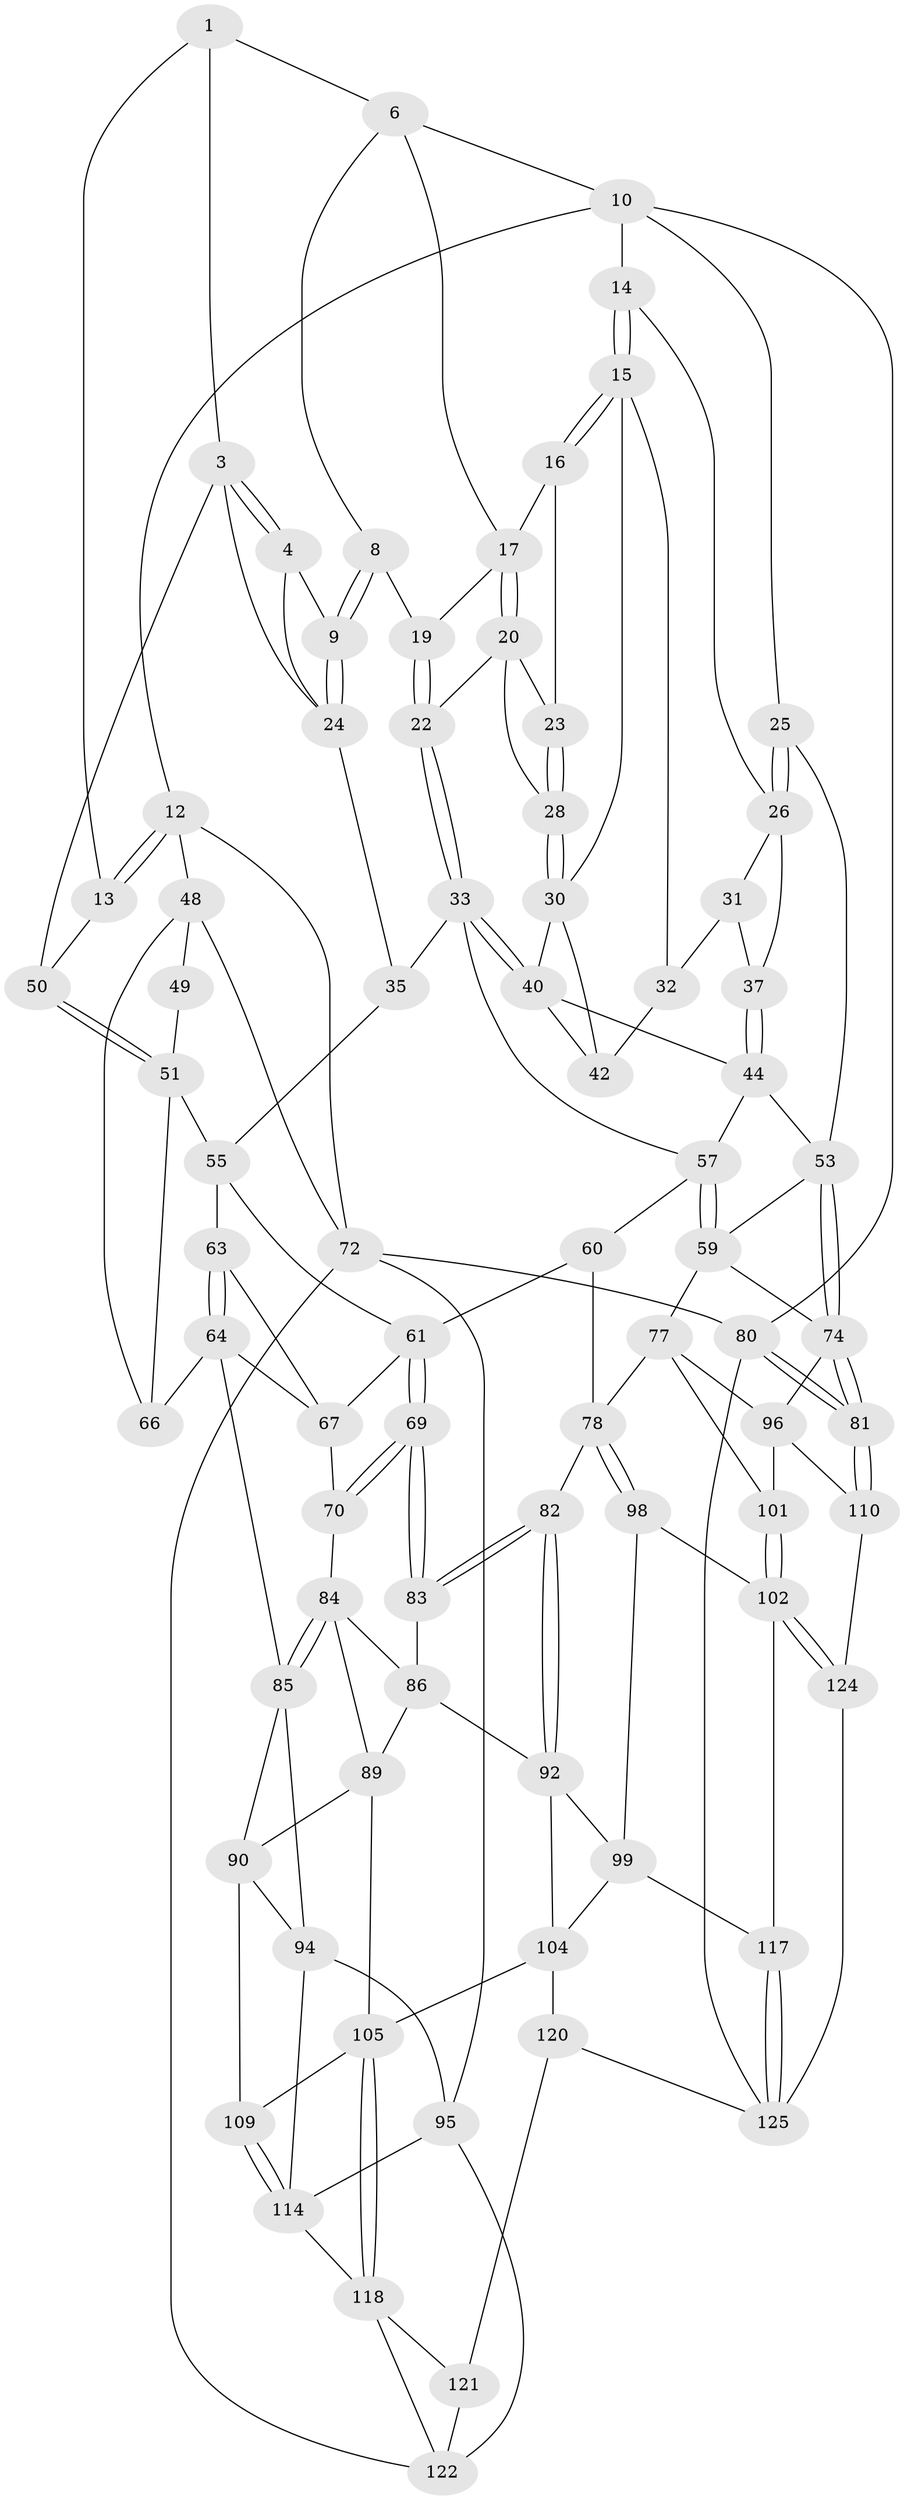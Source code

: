 // Generated by graph-tools (version 1.1) at 2025/52/02/27/25 19:52:44]
// undirected, 79 vertices, 174 edges
graph export_dot {
graph [start="1"]
  node [color=gray90,style=filled];
  1 [pos="+0.41777034075146885+0",super="+2"];
  3 [pos="+0.2555794846093142+0.1548944656809234",super="+43"];
  4 [pos="+0.3775222677285538+0.04463397025480287",super="+5"];
  6 [pos="+0.5668379669513322+0",super="+7"];
  8 [pos="+0.4812889422522991+0.09449161116961141"];
  9 [pos="+0.4559217232114991+0.10767997827982091"];
  10 [pos="+0.8491968546883756+0",super="+11"];
  12 [pos="+0+0"];
  13 [pos="+0+0",super="+47"];
  14 [pos="+0.800789341305515+0"];
  15 [pos="+0.7779328430666375+0.024075743683674242",super="+29"];
  16 [pos="+0.6965632745728847+0.0483443005988598"];
  17 [pos="+0.596705245674093+0",super="+18"];
  19 [pos="+0.5498594819283149+0.10545489309955251"];
  20 [pos="+0.617432455810016+0.03629157897840004",super="+21"];
  22 [pos="+0.5612058277613733+0.11420287875618217"];
  23 [pos="+0.6547077063212747+0.07190005521128401"];
  24 [pos="+0.4554533164910773+0.10826041461525897",super="+36"];
  25 [pos="+1+0"];
  26 [pos="+0.946226504445983+0.09728734282619833",super="+27"];
  28 [pos="+0.6730508682546771+0.14521880077667076"];
  30 [pos="+0.6749466777957901+0.14799341039789626",super="+39"];
  31 [pos="+0.8389412046160658+0.160262044886999",super="+38"];
  32 [pos="+0.7709065923984264+0.08433422631238155",super="+41"];
  33 [pos="+0.56040830825636+0.30804362698854987",super="+34"];
  35 [pos="+0.47151390143238325+0.27989452424262484"];
  37 [pos="+0.8941302099886075+0.2290095352758759"];
  40 [pos="+0.588357506862923+0.285856055226433",super="+46"];
  42 [pos="+0.7355381935475802+0.2067404291412227"];
  44 [pos="+0.9045427729410389+0.2551147324677223",super="+45"];
  48 [pos="+0+0.20256065724053626",super="+71"];
  49 [pos="+0.0829064327066685+0.258469350487133"];
  50 [pos="+0.22873510094447427+0.2533881551889189"];
  51 [pos="+0.21762303347471043+0.31877744107842493",super="+52"];
  53 [pos="+1+0.25434732047288683",super="+54"];
  55 [pos="+0.36730570695222614+0.37254001968834854",super="+56"];
  57 [pos="+0.7647801371759411+0.4378992692294334",super="+58"];
  59 [pos="+0.8956171191833968+0.5638985674763534",super="+76"];
  60 [pos="+0.5439682831202696+0.5004662015678785"];
  61 [pos="+0.4313692276955406+0.543968454679091",super="+62"];
  63 [pos="+0.26233452082257724+0.43711908597808297"];
  64 [pos="+0.06708443571372882+0.5358713549859174",super="+65"];
  66 [pos="+0+0.517926642129918"];
  67 [pos="+0.27433799877033277+0.4469594835617184",super="+68"];
  69 [pos="+0.3805238761842163+0.6161533312482533"];
  70 [pos="+0.27259162869944364+0.6052236825298621"];
  72 [pos="+0+0.6366951801227155",super="+73"];
  74 [pos="+1+0.5883516971149065",super="+75"];
  77 [pos="+0.6717410859996132+0.6745085098558375",super="+97"];
  78 [pos="+0.6379057303967072+0.6601344654596463",super="+79"];
  80 [pos="+1+1"];
  81 [pos="+1+1"];
  82 [pos="+0.4636812292376603+0.7380582973088828"];
  83 [pos="+0.3809182333948927+0.6212564198925382"];
  84 [pos="+0.2201183678440776+0.6743944032081718",super="+88"];
  85 [pos="+0.09557433324222288+0.6439692475610042",super="+91"];
  86 [pos="+0.3529323538994007+0.6752751283151294",super="+87"];
  89 [pos="+0.2010975822032568+0.744809292806299",super="+100"];
  90 [pos="+0.17523917671645292+0.7641805019822676",super="+107"];
  92 [pos="+0.4647283475793646+0.7585827313719518",super="+93"];
  94 [pos="+0.10621967894588862+0.779881241565307",super="+108"];
  95 [pos="+0.07900170472554982+0.7941342092751715",super="+116"];
  96 [pos="+0.8931403942416292+0.733546165583633",super="+111"];
  98 [pos="+0.5569476814867266+0.7915565626835301"];
  99 [pos="+0.5443492709558562+0.7902076718817972",super="+112"];
  101 [pos="+0.7044988846888464+0.8528704899402215"];
  102 [pos="+0.6935435230280041+0.8970433509602563",super="+103"];
  104 [pos="+0.4098143759245659+0.8365114788706302",super="+113"];
  105 [pos="+0.3210244227909079+0.8375790147352751",super="+106"];
  109 [pos="+0.202779894769405+0.8089740835330065"];
  110 [pos="+0.9514395577916366+0.9205568584875674"];
  114 [pos="+0.17015791057938912+0.8901865497889555",super="+115"];
  117 [pos="+0.48012580241073544+0.9088325082056617"];
  118 [pos="+0.2870814904504397+0.9061173021169101",super="+119"];
  120 [pos="+0.38999037067412745+0.9732357642910842",super="+126"];
  121 [pos="+0.34101738334601+0.9497362244740603",super="+128"];
  122 [pos="+0+1",super="+123"];
  124 [pos="+0.6981508119304476+0.9090505767233581"];
  125 [pos="+0.5980666827582176+1",super="+127"];
  1 -- 6;
  1 -- 3;
  1 -- 13;
  3 -- 4;
  3 -- 4;
  3 -- 50;
  3 -- 24;
  4 -- 24;
  4 -- 9;
  6 -- 10;
  6 -- 8;
  6 -- 17;
  8 -- 9;
  8 -- 9;
  8 -- 19;
  9 -- 24;
  9 -- 24;
  10 -- 14;
  10 -- 80;
  10 -- 25;
  10 -- 12;
  12 -- 13;
  12 -- 13;
  12 -- 48;
  12 -- 72;
  13 -- 50;
  14 -- 15;
  14 -- 15;
  14 -- 26;
  15 -- 16;
  15 -- 16;
  15 -- 32;
  15 -- 30;
  16 -- 17;
  16 -- 23;
  17 -- 20;
  17 -- 20;
  17 -- 19;
  19 -- 22;
  19 -- 22;
  20 -- 23;
  20 -- 28;
  20 -- 22;
  22 -- 33;
  22 -- 33;
  23 -- 28;
  23 -- 28;
  24 -- 35;
  25 -- 26;
  25 -- 26;
  25 -- 53;
  26 -- 37;
  26 -- 31;
  28 -- 30;
  28 -- 30;
  30 -- 40;
  30 -- 42;
  31 -- 32 [weight=2];
  31 -- 37;
  32 -- 42;
  33 -- 40;
  33 -- 40;
  33 -- 35;
  33 -- 57;
  35 -- 55;
  37 -- 44;
  37 -- 44;
  40 -- 42;
  40 -- 44;
  44 -- 57;
  44 -- 53;
  48 -- 49;
  48 -- 66;
  48 -- 72;
  49 -- 51;
  50 -- 51;
  50 -- 51;
  51 -- 66;
  51 -- 55;
  53 -- 74;
  53 -- 74;
  53 -- 59;
  55 -- 63;
  55 -- 61;
  57 -- 59;
  57 -- 59;
  57 -- 60;
  59 -- 77;
  59 -- 74;
  60 -- 61;
  60 -- 78;
  61 -- 69;
  61 -- 69;
  61 -- 67;
  63 -- 64;
  63 -- 64;
  63 -- 67;
  64 -- 66;
  64 -- 85;
  64 -- 67;
  67 -- 70;
  69 -- 70;
  69 -- 70;
  69 -- 83;
  69 -- 83;
  70 -- 84;
  72 -- 95;
  72 -- 122;
  72 -- 80;
  74 -- 81;
  74 -- 81;
  74 -- 96;
  77 -- 78;
  77 -- 96;
  77 -- 101;
  78 -- 98;
  78 -- 98;
  78 -- 82;
  80 -- 81;
  80 -- 81;
  80 -- 125;
  81 -- 110;
  81 -- 110;
  82 -- 83;
  82 -- 83;
  82 -- 92;
  82 -- 92;
  83 -- 86;
  84 -- 85;
  84 -- 85;
  84 -- 89;
  84 -- 86;
  85 -- 90;
  85 -- 94;
  86 -- 92;
  86 -- 89;
  89 -- 90;
  89 -- 105;
  90 -- 109;
  90 -- 94;
  92 -- 99;
  92 -- 104;
  94 -- 95;
  94 -- 114;
  95 -- 114;
  95 -- 122;
  96 -- 101;
  96 -- 110;
  98 -- 99;
  98 -- 102;
  99 -- 104;
  99 -- 117;
  101 -- 102;
  101 -- 102;
  102 -- 124;
  102 -- 124;
  102 -- 117;
  104 -- 105;
  104 -- 120;
  105 -- 118;
  105 -- 118;
  105 -- 109;
  109 -- 114;
  109 -- 114;
  110 -- 124;
  114 -- 118;
  117 -- 125;
  117 -- 125;
  118 -- 121;
  118 -- 122;
  120 -- 121 [weight=2];
  120 -- 125;
  121 -- 122;
  124 -- 125;
}
